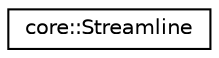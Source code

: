 digraph "Graphical Class Hierarchy"
{
 // LATEX_PDF_SIZE
  edge [fontname="Helvetica",fontsize="10",labelfontname="Helvetica",labelfontsize="10"];
  node [fontname="Helvetica",fontsize="10",shape=record];
  rankdir="LR";
  Node0 [label="core::Streamline",height=0.2,width=0.4,color="black", fillcolor="white", style="filled",URL="$df/da1/structcore_1_1Streamline.html",tooltip=" "];
}
